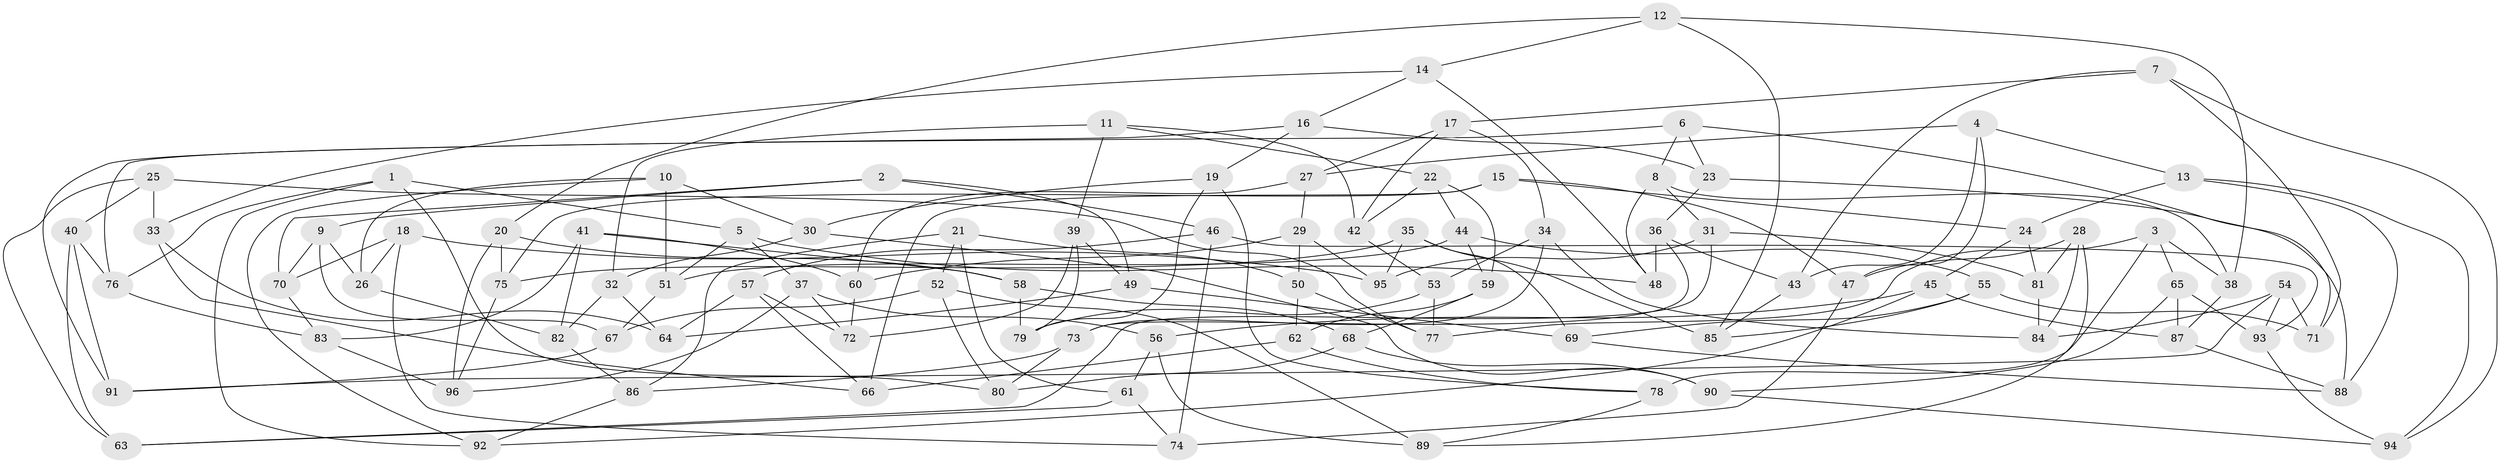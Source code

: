 // Generated by graph-tools (version 1.1) at 2025/56/03/09/25 04:56:38]
// undirected, 96 vertices, 192 edges
graph export_dot {
graph [start="1"]
  node [color=gray90,style=filled];
  1;
  2;
  3;
  4;
  5;
  6;
  7;
  8;
  9;
  10;
  11;
  12;
  13;
  14;
  15;
  16;
  17;
  18;
  19;
  20;
  21;
  22;
  23;
  24;
  25;
  26;
  27;
  28;
  29;
  30;
  31;
  32;
  33;
  34;
  35;
  36;
  37;
  38;
  39;
  40;
  41;
  42;
  43;
  44;
  45;
  46;
  47;
  48;
  49;
  50;
  51;
  52;
  53;
  54;
  55;
  56;
  57;
  58;
  59;
  60;
  61;
  62;
  63;
  64;
  65;
  66;
  67;
  68;
  69;
  70;
  71;
  72;
  73;
  74;
  75;
  76;
  77;
  78;
  79;
  80;
  81;
  82;
  83;
  84;
  85;
  86;
  87;
  88;
  89;
  90;
  91;
  92;
  93;
  94;
  95;
  96;
  1 -- 92;
  1 -- 80;
  1 -- 5;
  1 -- 76;
  2 -- 70;
  2 -- 9;
  2 -- 49;
  2 -- 46;
  3 -- 78;
  3 -- 65;
  3 -- 77;
  3 -- 38;
  4 -- 43;
  4 -- 27;
  4 -- 13;
  4 -- 47;
  5 -- 48;
  5 -- 51;
  5 -- 37;
  6 -- 71;
  6 -- 8;
  6 -- 76;
  6 -- 23;
  7 -- 71;
  7 -- 43;
  7 -- 17;
  7 -- 94;
  8 -- 48;
  8 -- 38;
  8 -- 31;
  9 -- 70;
  9 -- 26;
  9 -- 67;
  10 -- 30;
  10 -- 26;
  10 -- 51;
  10 -- 92;
  11 -- 22;
  11 -- 32;
  11 -- 39;
  11 -- 42;
  12 -- 38;
  12 -- 20;
  12 -- 14;
  12 -- 85;
  13 -- 24;
  13 -- 94;
  13 -- 88;
  14 -- 48;
  14 -- 16;
  14 -- 33;
  15 -- 66;
  15 -- 24;
  15 -- 47;
  15 -- 75;
  16 -- 23;
  16 -- 91;
  16 -- 19;
  17 -- 34;
  17 -- 42;
  17 -- 27;
  18 -- 74;
  18 -- 70;
  18 -- 95;
  18 -- 26;
  19 -- 79;
  19 -- 30;
  19 -- 78;
  20 -- 58;
  20 -- 96;
  20 -- 75;
  21 -- 50;
  21 -- 61;
  21 -- 52;
  21 -- 86;
  22 -- 42;
  22 -- 59;
  22 -- 44;
  23 -- 36;
  23 -- 88;
  24 -- 81;
  24 -- 45;
  25 -- 33;
  25 -- 40;
  25 -- 77;
  25 -- 63;
  26 -- 82;
  27 -- 60;
  27 -- 29;
  28 -- 84;
  28 -- 47;
  28 -- 81;
  28 -- 89;
  29 -- 95;
  29 -- 60;
  29 -- 50;
  30 -- 90;
  30 -- 32;
  31 -- 81;
  31 -- 63;
  31 -- 95;
  32 -- 82;
  32 -- 64;
  33 -- 66;
  33 -- 64;
  34 -- 84;
  34 -- 53;
  34 -- 73;
  35 -- 95;
  35 -- 69;
  35 -- 85;
  35 -- 75;
  36 -- 43;
  36 -- 48;
  36 -- 73;
  37 -- 56;
  37 -- 96;
  37 -- 72;
  38 -- 87;
  39 -- 72;
  39 -- 79;
  39 -- 49;
  40 -- 76;
  40 -- 91;
  40 -- 63;
  41 -- 58;
  41 -- 83;
  41 -- 60;
  41 -- 82;
  42 -- 53;
  43 -- 85;
  44 -- 59;
  44 -- 55;
  44 -- 51;
  45 -- 92;
  45 -- 87;
  45 -- 56;
  46 -- 57;
  46 -- 74;
  46 -- 93;
  47 -- 74;
  49 -- 69;
  49 -- 64;
  50 -- 77;
  50 -- 62;
  51 -- 67;
  52 -- 67;
  52 -- 89;
  52 -- 80;
  53 -- 77;
  53 -- 79;
  54 -- 91;
  54 -- 93;
  54 -- 71;
  54 -- 84;
  55 -- 71;
  55 -- 85;
  55 -- 69;
  56 -- 61;
  56 -- 89;
  57 -- 66;
  57 -- 64;
  57 -- 72;
  58 -- 68;
  58 -- 79;
  59 -- 68;
  59 -- 62;
  60 -- 72;
  61 -- 74;
  61 -- 63;
  62 -- 78;
  62 -- 66;
  65 -- 93;
  65 -- 87;
  65 -- 90;
  67 -- 91;
  68 -- 90;
  68 -- 80;
  69 -- 88;
  70 -- 83;
  73 -- 86;
  73 -- 80;
  75 -- 96;
  76 -- 83;
  78 -- 89;
  81 -- 84;
  82 -- 86;
  83 -- 96;
  86 -- 92;
  87 -- 88;
  90 -- 94;
  93 -- 94;
}
